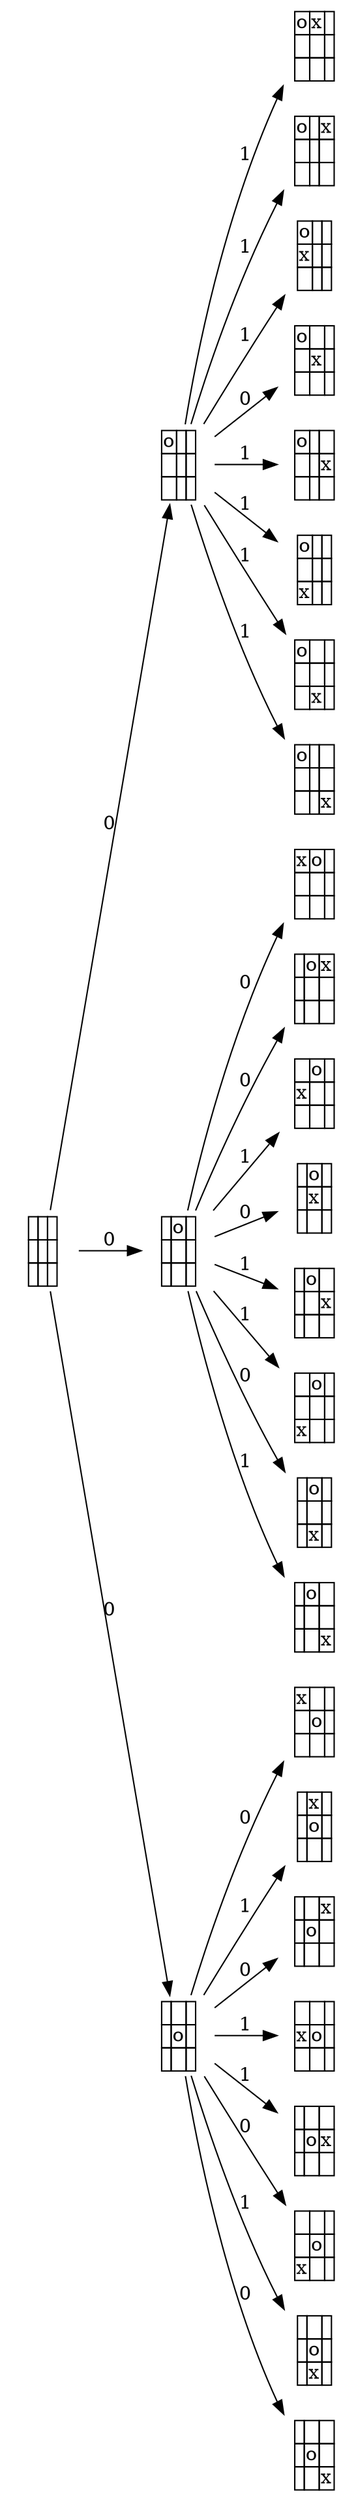 digraph G {
	graph [rankdir=LR]
	node [shape=plaintext]
	O11111111 [label=<<TABLE BORDER="0" CELLBORDER="1" cellspacing="0" cellpadding="0" ><TR><TD>o</TD><TD> </TD><TD> </TD></TR><TR><TD> </TD><TD> </TD><TD> </TD></TR><TR><TD> </TD><TD> </TD><TD> </TD></TR></TABLE>>]
	OX1111111 [label=<<TABLE BORDER="0" CELLBORDER="1" cellspacing="0" cellpadding="0" ><TR><TD>o</TD><TD>x</TD><TD> </TD></TR><TR><TD> </TD><TD> </TD><TD> </TD></TR><TR><TD> </TD><TD> </TD><TD> </TD></TR></TABLE>>]
	O11111111 -> OX1111111 [label=1]
	O1X111111 [label=<<TABLE BORDER="0" CELLBORDER="1" cellspacing="0" cellpadding="0" ><TR><TD>o</TD><TD> </TD><TD>x</TD></TR><TR><TD> </TD><TD> </TD><TD> </TD></TR><TR><TD> </TD><TD> </TD><TD> </TD></TR></TABLE>>]
	O11111111 -> O1X111111 [label=1]
	O11X11111 [label=<<TABLE BORDER="0" CELLBORDER="1" cellspacing="0" cellpadding="0" ><TR><TD>o</TD><TD> </TD><TD> </TD></TR><TR><TD>x</TD><TD> </TD><TD> </TD></TR><TR><TD> </TD><TD> </TD><TD> </TD></TR></TABLE>>]
	O11111111 -> O11X11111 [label=1]
	O111X1111 [label=<<TABLE BORDER="0" CELLBORDER="1" cellspacing="0" cellpadding="0" ><TR><TD>o</TD><TD> </TD><TD> </TD></TR><TR><TD> </TD><TD>x</TD><TD> </TD></TR><TR><TD> </TD><TD> </TD><TD> </TD></TR></TABLE>>]
	O11111111 -> O111X1111 [label=0]
	O1111X111 [label=<<TABLE BORDER="0" CELLBORDER="1" cellspacing="0" cellpadding="0" ><TR><TD>o</TD><TD> </TD><TD> </TD></TR><TR><TD> </TD><TD> </TD><TD>x</TD></TR><TR><TD> </TD><TD> </TD><TD> </TD></TR></TABLE>>]
	O11111111 -> O1111X111 [label=1]
	O11111X11 [label=<<TABLE BORDER="0" CELLBORDER="1" cellspacing="0" cellpadding="0" ><TR><TD>o</TD><TD> </TD><TD> </TD></TR><TR><TD> </TD><TD> </TD><TD> </TD></TR><TR><TD>x</TD><TD> </TD><TD> </TD></TR></TABLE>>]
	O11111111 -> O11111X11 [label=1]
	O111111X1 [label=<<TABLE BORDER="0" CELLBORDER="1" cellspacing="0" cellpadding="0" ><TR><TD>o</TD><TD> </TD><TD> </TD></TR><TR><TD> </TD><TD> </TD><TD> </TD></TR><TR><TD> </TD><TD>x</TD><TD> </TD></TR></TABLE>>]
	O11111111 -> O111111X1 [label=1]
	O1111111X [label=<<TABLE BORDER="0" CELLBORDER="1" cellspacing="0" cellpadding="0" ><TR><TD>o</TD><TD> </TD><TD> </TD></TR><TR><TD> </TD><TD> </TD><TD> </TD></TR><TR><TD> </TD><TD> </TD><TD>x</TD></TR></TABLE>>]
	O11111111 -> O1111111X [label=1]
	111111111 [label=<<TABLE BORDER="0" CELLBORDER="1" cellspacing="0" cellpadding="0" ><TR><TD> </TD><TD> </TD><TD> </TD></TR><TR><TD> </TD><TD> </TD><TD> </TD></TR><TR><TD> </TD><TD> </TD><TD> </TD></TR></TABLE>>]
	111111111 -> O11111111 [label=0]
	"1O1111111" [label=<<TABLE BORDER="0" CELLBORDER="1" cellspacing="0" cellpadding="0" ><TR><TD> </TD><TD>o</TD><TD> </TD></TR><TR><TD> </TD><TD> </TD><TD> </TD></TR><TR><TD> </TD><TD> </TD><TD> </TD></TR></TABLE>>]
	XO1111111 [label=<<TABLE BORDER="0" CELLBORDER="1" cellspacing="0" cellpadding="0" ><TR><TD>x</TD><TD>o</TD><TD> </TD></TR><TR><TD> </TD><TD> </TD><TD> </TD></TR><TR><TD> </TD><TD> </TD><TD> </TD></TR></TABLE>>]
	"1O1111111" -> XO1111111 [label=0]
	"1OX111111" [label=<<TABLE BORDER="0" CELLBORDER="1" cellspacing="0" cellpadding="0" ><TR><TD> </TD><TD>o</TD><TD>x</TD></TR><TR><TD> </TD><TD> </TD><TD> </TD></TR><TR><TD> </TD><TD> </TD><TD> </TD></TR></TABLE>>]
	"1O1111111" -> "1OX111111" [label=0]
	"1O1X11111" [label=<<TABLE BORDER="0" CELLBORDER="1" cellspacing="0" cellpadding="0" ><TR><TD> </TD><TD>o</TD><TD> </TD></TR><TR><TD>x</TD><TD> </TD><TD> </TD></TR><TR><TD> </TD><TD> </TD><TD> </TD></TR></TABLE>>]
	"1O1111111" -> "1O1X11111" [label=1]
	"1O11X1111" [label=<<TABLE BORDER="0" CELLBORDER="1" cellspacing="0" cellpadding="0" ><TR><TD> </TD><TD>o</TD><TD> </TD></TR><TR><TD> </TD><TD>x</TD><TD> </TD></TR><TR><TD> </TD><TD> </TD><TD> </TD></TR></TABLE>>]
	"1O1111111" -> "1O11X1111" [label=0]
	"1O111X111" [label=<<TABLE BORDER="0" CELLBORDER="1" cellspacing="0" cellpadding="0" ><TR><TD> </TD><TD>o</TD><TD> </TD></TR><TR><TD> </TD><TD> </TD><TD>x</TD></TR><TR><TD> </TD><TD> </TD><TD> </TD></TR></TABLE>>]
	"1O1111111" -> "1O111X111" [label=1]
	"1O1111X11" [label=<<TABLE BORDER="0" CELLBORDER="1" cellspacing="0" cellpadding="0" ><TR><TD> </TD><TD>o</TD><TD> </TD></TR><TR><TD> </TD><TD> </TD><TD> </TD></TR><TR><TD>x</TD><TD> </TD><TD> </TD></TR></TABLE>>]
	"1O1111111" -> "1O1111X11" [label=1]
	"1O11111X1" [label=<<TABLE BORDER="0" CELLBORDER="1" cellspacing="0" cellpadding="0" ><TR><TD> </TD><TD>o</TD><TD> </TD></TR><TR><TD> </TD><TD> </TD><TD> </TD></TR><TR><TD> </TD><TD>x</TD><TD> </TD></TR></TABLE>>]
	"1O1111111" -> "1O11111X1" [label=0]
	"1O111111X" [label=<<TABLE BORDER="0" CELLBORDER="1" cellspacing="0" cellpadding="0" ><TR><TD> </TD><TD>o</TD><TD> </TD></TR><TR><TD> </TD><TD> </TD><TD> </TD></TR><TR><TD> </TD><TD> </TD><TD>x</TD></TR></TABLE>>]
	"1O1111111" -> "1O111111X" [label=1]
	111111111 -> "1O1111111" [label=0]
	"1111O1111" [label=<<TABLE BORDER="0" CELLBORDER="1" cellspacing="0" cellpadding="0" ><TR><TD> </TD><TD> </TD><TD> </TD></TR><TR><TD> </TD><TD>o</TD><TD> </TD></TR><TR><TD> </TD><TD> </TD><TD> </TD></TR></TABLE>>]
	X111O1111 [label=<<TABLE BORDER="0" CELLBORDER="1" cellspacing="0" cellpadding="0" ><TR><TD>x</TD><TD> </TD><TD> </TD></TR><TR><TD> </TD><TD>o</TD><TD> </TD></TR><TR><TD> </TD><TD> </TD><TD> </TD></TR></TABLE>>]
	"1111O1111" -> X111O1111 [label=0]
	"1X11O1111" [label=<<TABLE BORDER="0" CELLBORDER="1" cellspacing="0" cellpadding="0" ><TR><TD> </TD><TD>x</TD><TD> </TD></TR><TR><TD> </TD><TD>o</TD><TD> </TD></TR><TR><TD> </TD><TD> </TD><TD> </TD></TR></TABLE>>]
	"1111O1111" -> "1X11O1111" [label=1]
	"11X1O1111" [label=<<TABLE BORDER="0" CELLBORDER="1" cellspacing="0" cellpadding="0" ><TR><TD> </TD><TD> </TD><TD>x</TD></TR><TR><TD> </TD><TD>o</TD><TD> </TD></TR><TR><TD> </TD><TD> </TD><TD> </TD></TR></TABLE>>]
	"1111O1111" -> "11X1O1111" [label=0]
	"111XO1111" [label=<<TABLE BORDER="0" CELLBORDER="1" cellspacing="0" cellpadding="0" ><TR><TD> </TD><TD> </TD><TD> </TD></TR><TR><TD>x</TD><TD>o</TD><TD> </TD></TR><TR><TD> </TD><TD> </TD><TD> </TD></TR></TABLE>>]
	"1111O1111" -> "111XO1111" [label=1]
	"1111OX111" [label=<<TABLE BORDER="0" CELLBORDER="1" cellspacing="0" cellpadding="0" ><TR><TD> </TD><TD> </TD><TD> </TD></TR><TR><TD> </TD><TD>o</TD><TD>x</TD></TR><TR><TD> </TD><TD> </TD><TD> </TD></TR></TABLE>>]
	"1111O1111" -> "1111OX111" [label=1]
	"1111O1X11" [label=<<TABLE BORDER="0" CELLBORDER="1" cellspacing="0" cellpadding="0" ><TR><TD> </TD><TD> </TD><TD> </TD></TR><TR><TD> </TD><TD>o</TD><TD> </TD></TR><TR><TD>x</TD><TD> </TD><TD> </TD></TR></TABLE>>]
	"1111O1111" -> "1111O1X11" [label=0]
	"1111O11X1" [label=<<TABLE BORDER="0" CELLBORDER="1" cellspacing="0" cellpadding="0" ><TR><TD> </TD><TD> </TD><TD> </TD></TR><TR><TD> </TD><TD>o</TD><TD> </TD></TR><TR><TD> </TD><TD>x</TD><TD> </TD></TR></TABLE>>]
	"1111O1111" -> "1111O11X1" [label=1]
	"1111O111X" [label=<<TABLE BORDER="0" CELLBORDER="1" cellspacing="0" cellpadding="0" ><TR><TD> </TD><TD> </TD><TD> </TD></TR><TR><TD> </TD><TD>o</TD><TD> </TD></TR><TR><TD> </TD><TD> </TD><TD>x</TD></TR></TABLE>>]
	"1111O1111" -> "1111O111X" [label=0]
	111111111 -> "1111O1111" [label=0]
}
